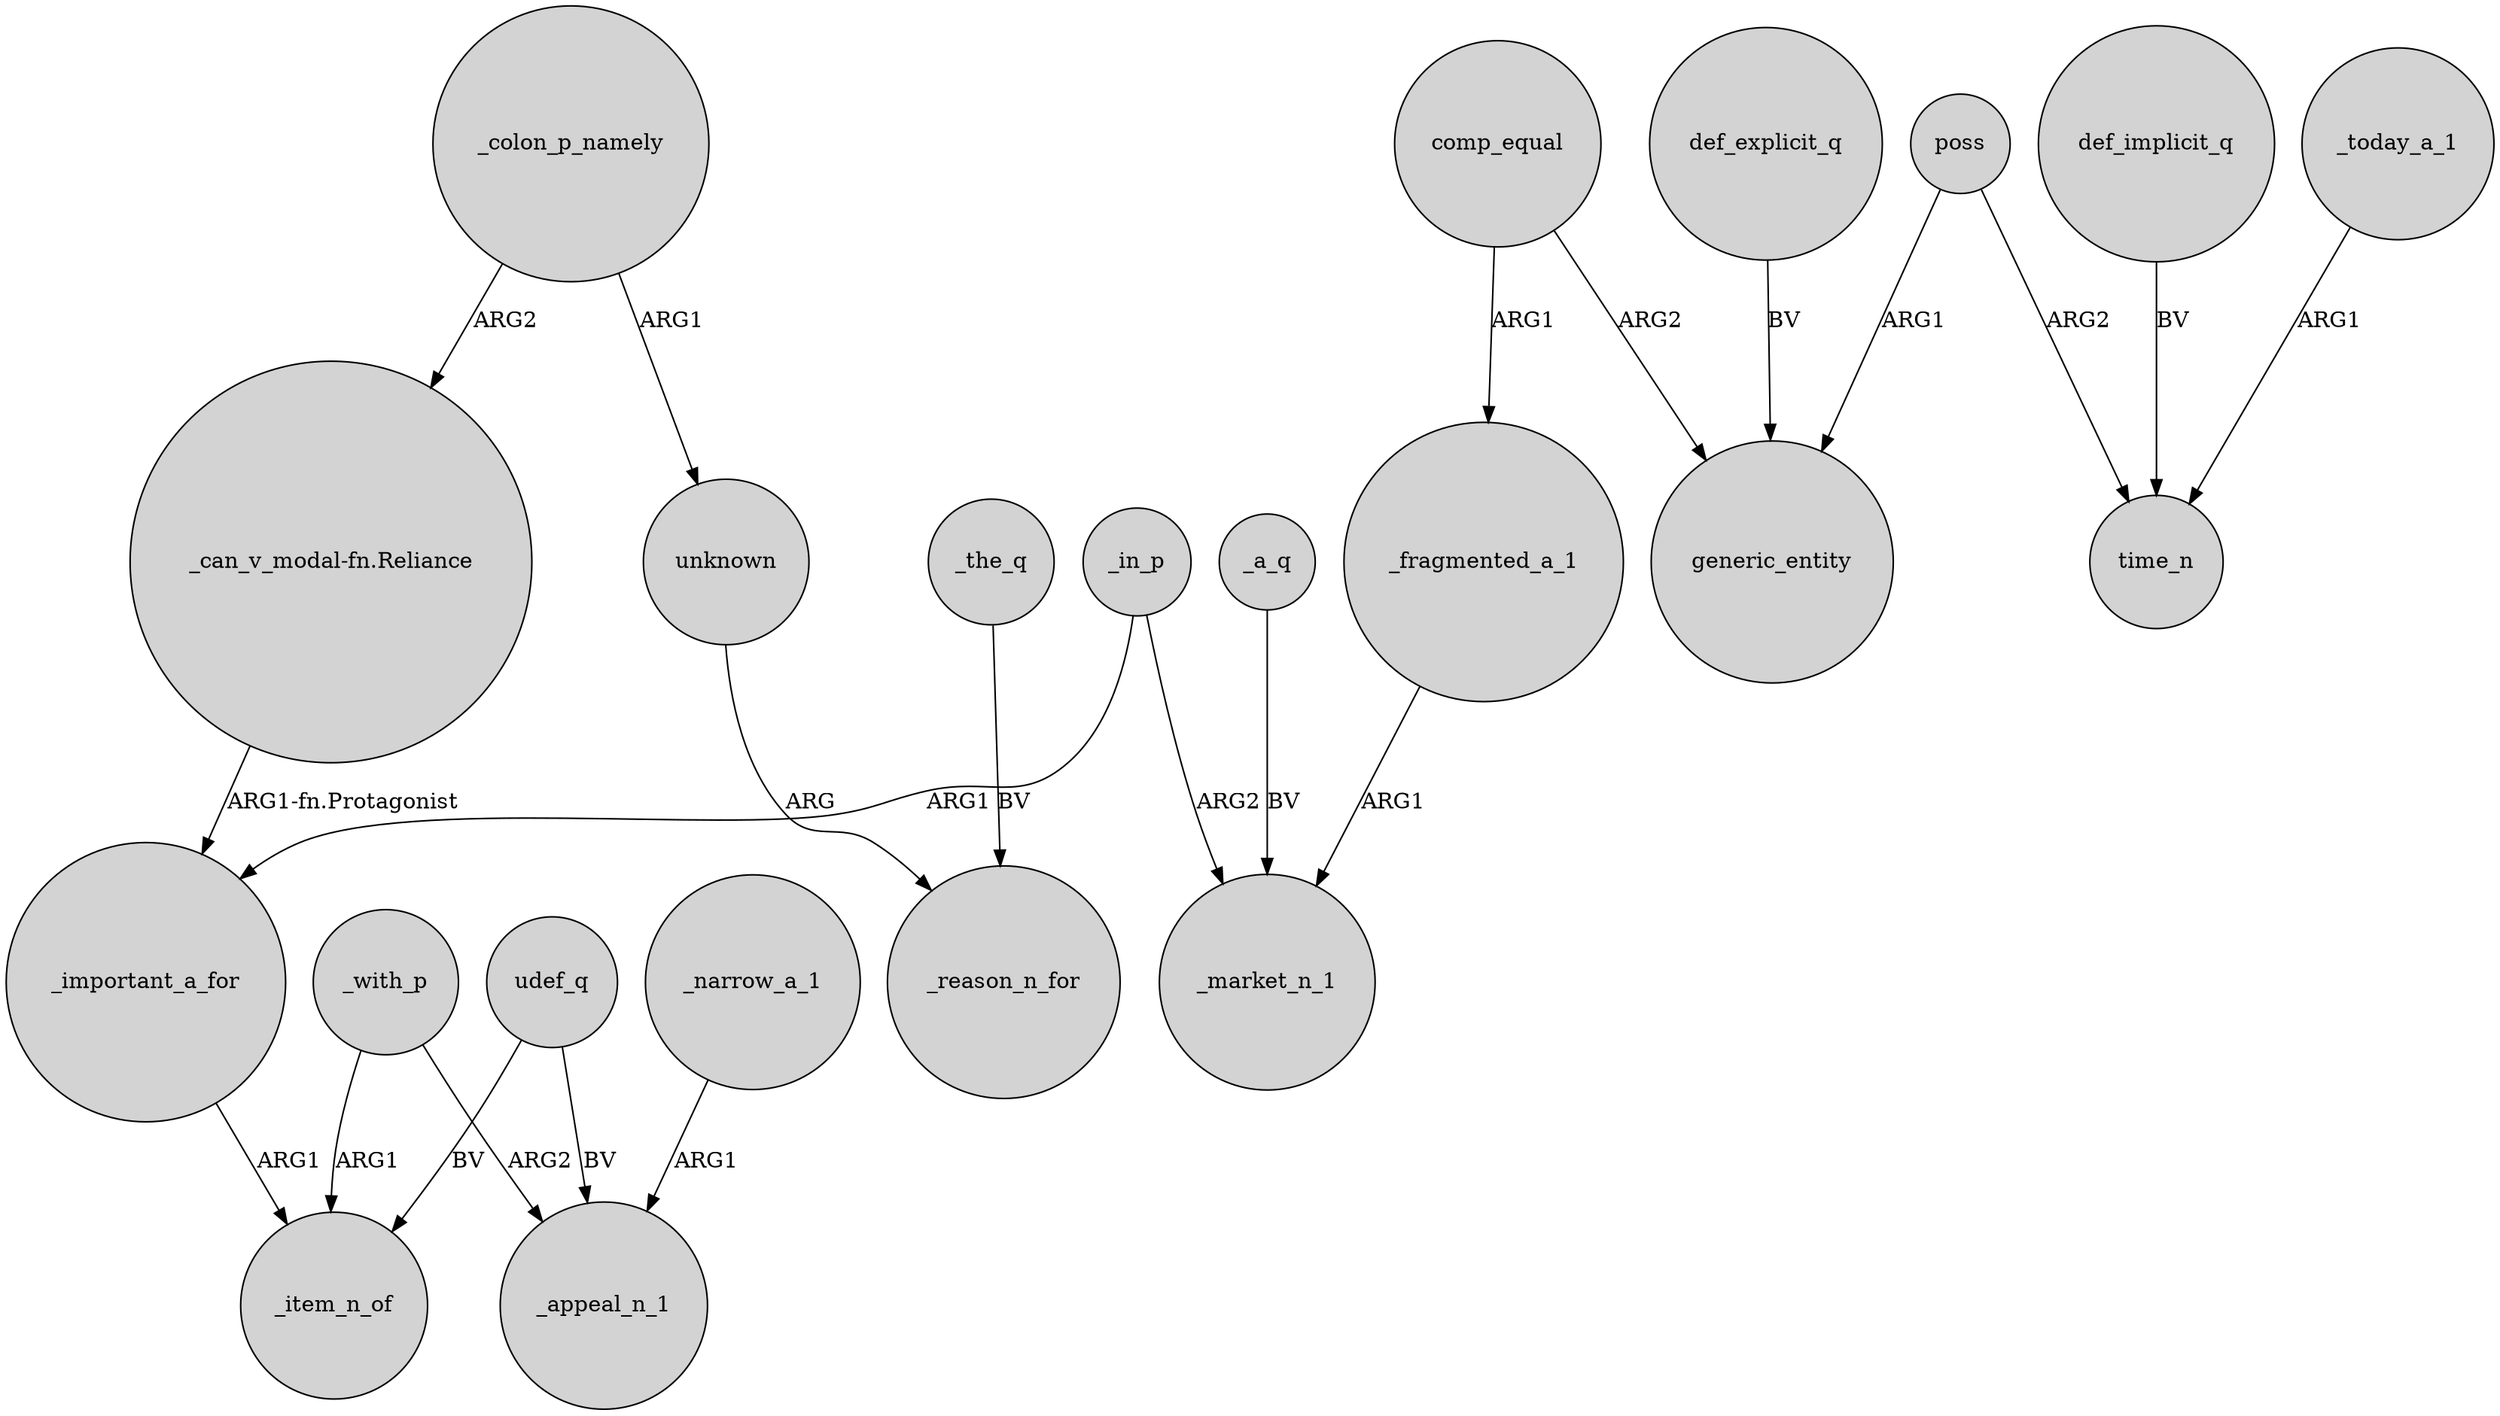 digraph {
	node [shape=circle style=filled]
	_colon_p_namely -> "_can_v_modal-fn.Reliance" [label=ARG2]
	def_explicit_q -> generic_entity [label=BV]
	unknown -> _reason_n_for [label=ARG]
	_fragmented_a_1 -> _market_n_1 [label=ARG1]
	poss -> generic_entity [label=ARG1]
	_with_p -> _appeal_n_1 [label=ARG2]
	_the_q -> _reason_n_for [label=BV]
	_with_p -> _item_n_of [label=ARG1]
	_in_p -> _market_n_1 [label=ARG2]
	_important_a_for -> _item_n_of [label=ARG1]
	udef_q -> _appeal_n_1 [label=BV]
	_in_p -> _important_a_for [label=ARG1]
	_narrow_a_1 -> _appeal_n_1 [label=ARG1]
	comp_equal -> _fragmented_a_1 [label=ARG1]
	_today_a_1 -> time_n [label=ARG1]
	poss -> time_n [label=ARG2]
	_a_q -> _market_n_1 [label=BV]
	"_can_v_modal-fn.Reliance" -> _important_a_for [label="ARG1-fn.Protagonist"]
	comp_equal -> generic_entity [label=ARG2]
	_colon_p_namely -> unknown [label=ARG1]
	udef_q -> _item_n_of [label=BV]
	def_implicit_q -> time_n [label=BV]
}
